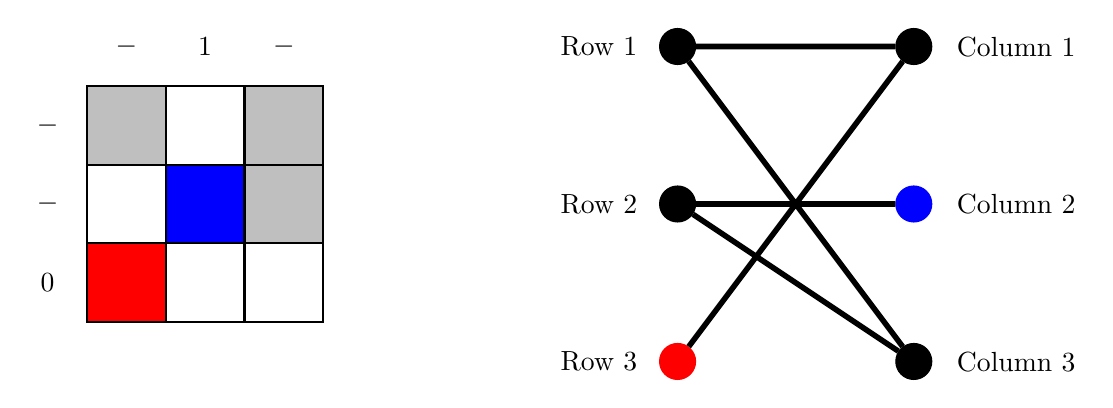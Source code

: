 \begin{tikzpicture}
[
	box/.style={rectangle,draw=black,thick, minimum size=1cm},
]

\begin{scope}[shift={(-7, 1)}]
\foreach \x in {0,1,2}{
	\foreach \y in {0,1,2}
		\node[box] at (\x,\y){};
}
\node[box,fill=red] at (0,0){};
\node[box,fill=lightgray] at (0,2){};
\node[box,fill=blue] at (1,1){};
\node[box,fill=lightgray] at (2,1){};
\node[box,fill=lightgray] at (2,2){};
\node[] at (-1, 0) {$0$};
\node[] at (-1, 1) {$-$};
\node[] at (-1, 2) {$-$};
\node[] at (0, 3) {$-$};
\node[] at (1, 3) {$1$};
\node[] at (2, 3) {$-$};
\end{scope}

\node[shape=circle,fill=red  ,draw=red  ,minimum size=13pt] (1) at (0, 0) {};
\node[shape=circle,fill=black,draw=black,minimum size=13pt] (4) at (3, 0) {};
\node[shape=circle,fill=black,draw=black,minimum size=13pt] (2) at (0, 2) {};
\node[shape=circle,fill=blue ,draw=blue ,minimum size=13pt] (5) at (3, 2) {};
\node[shape=circle,fill=black,draw=black,minimum size=13pt] (3) at (0, 4) {};
\node[shape=circle,fill=black,draw=black,minimum size=13pt] (6) at (3, 4) {};

\node[] at(-1, 0) {Row $3$};
\node[] at(-1, 2) {Row $2$};
\node[] at(-1, 4) {Row $1$};
\node[] at( 4.3, 0) {Column $3$};
\node[] at( 4.3, 2) {Column $2$};
\node[] at( 4.3, 4) {Column $1$};

\draw[line width=2pt] (1) -- (6) -- (3) -- (4) -- (2) -- (5);

\end{tikzpicture}
